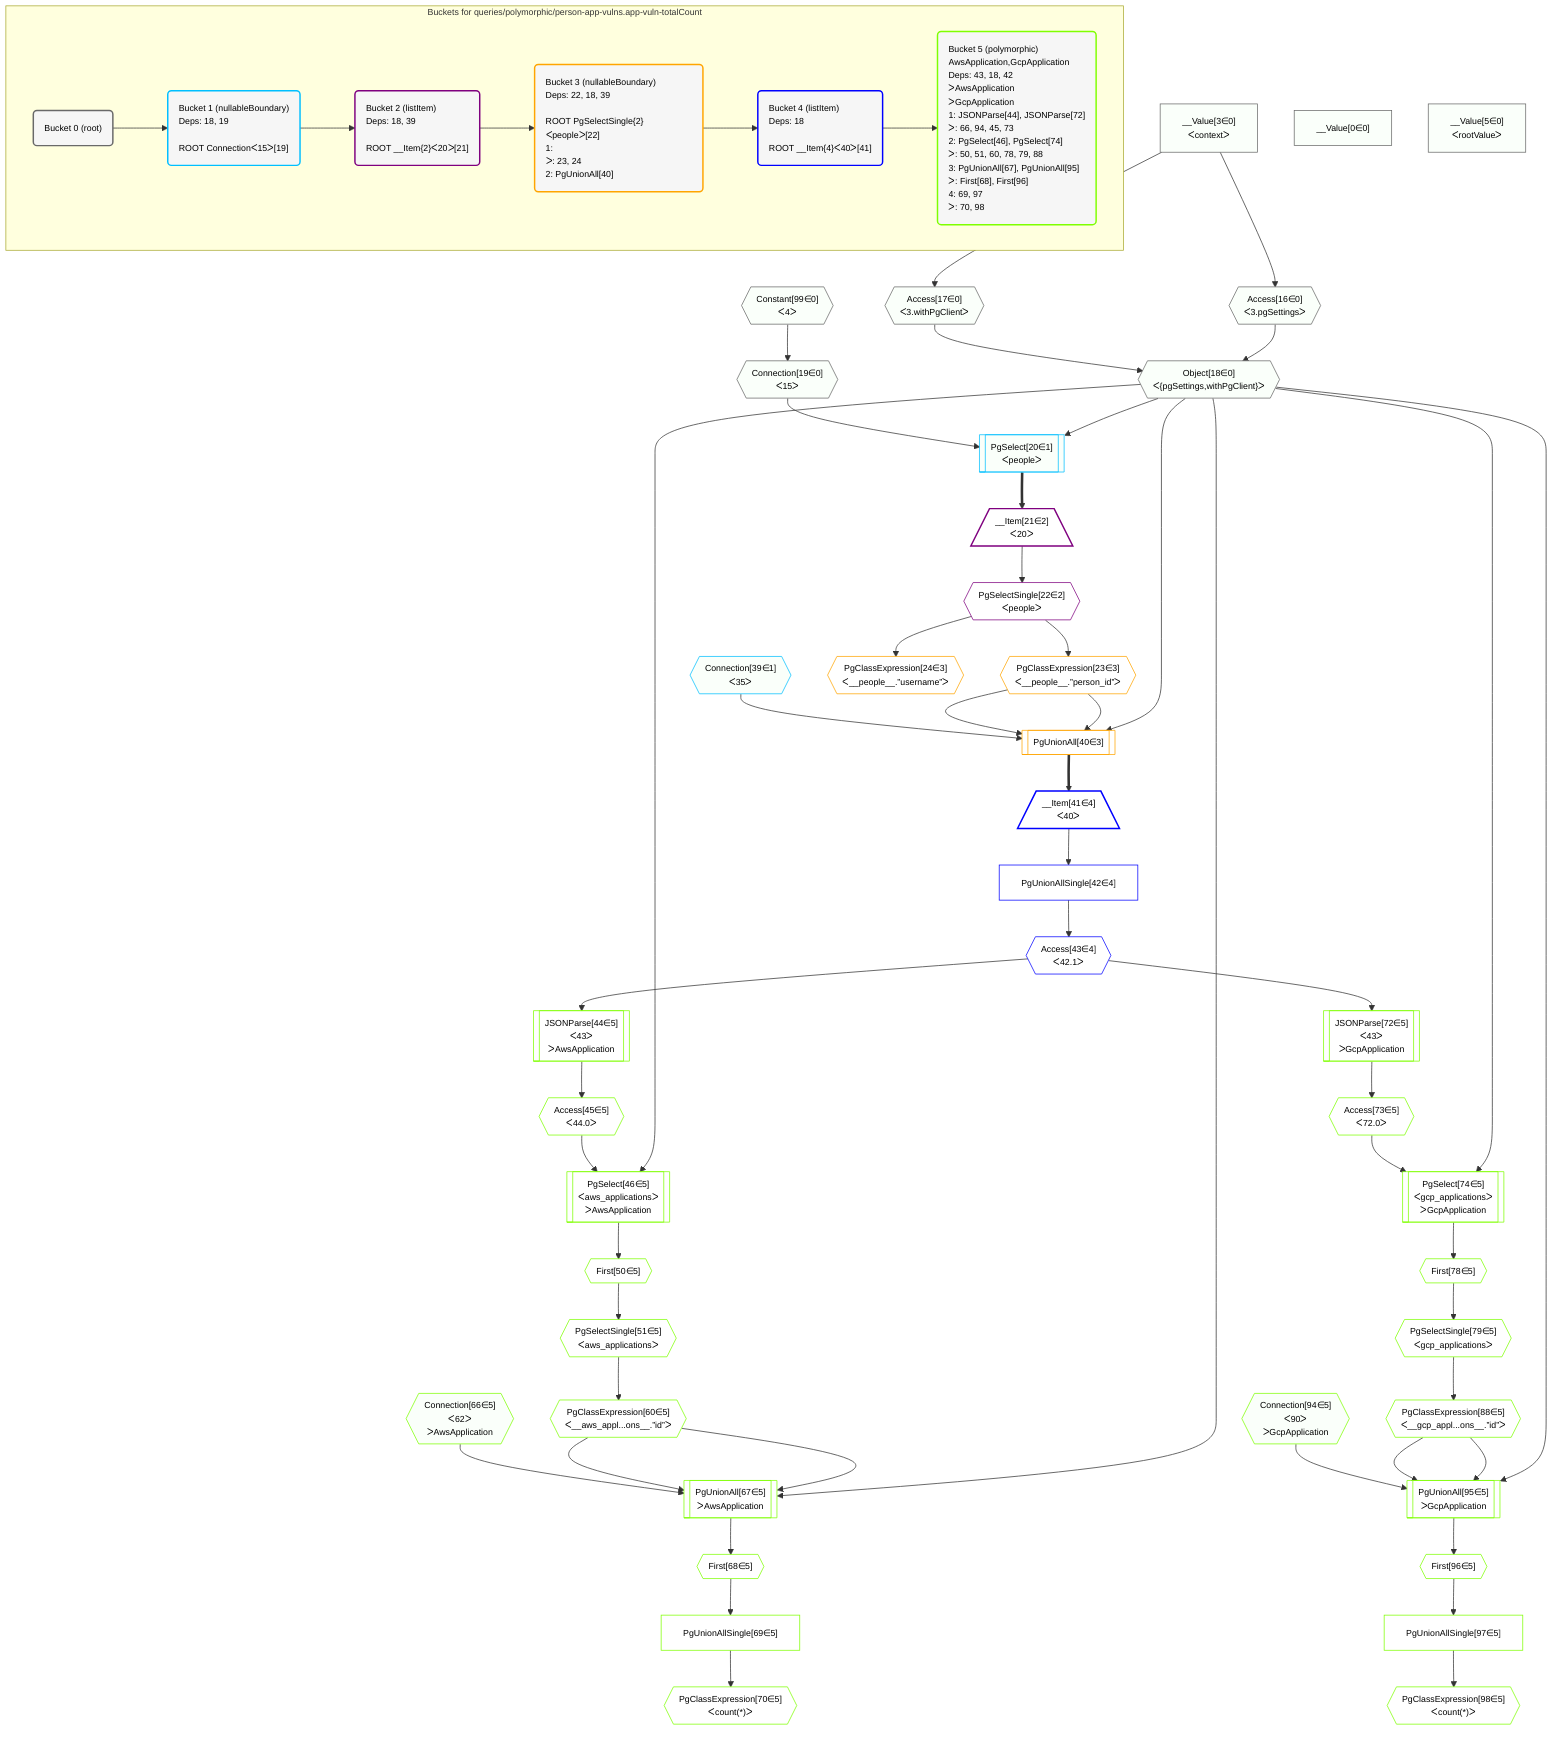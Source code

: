 %%{init: {'themeVariables': { 'fontSize': '12px'}}}%%
graph TD
    classDef path fill:#eee,stroke:#000,color:#000
    classDef plan fill:#fff,stroke-width:1px,color:#000
    classDef itemplan fill:#fff,stroke-width:2px,color:#000
    classDef unbatchedplan fill:#dff,stroke-width:1px,color:#000
    classDef sideeffectplan fill:#fcc,stroke-width:2px,color:#000
    classDef bucket fill:#f6f6f6,color:#000,stroke-width:2px,text-align:left


    %% plan dependencies
    Object18{{"Object[18∈0]<br />ᐸ{pgSettings,withPgClient}ᐳ"}}:::plan
    Access16{{"Access[16∈0]<br />ᐸ3.pgSettingsᐳ"}}:::plan
    Access17{{"Access[17∈0]<br />ᐸ3.withPgClientᐳ"}}:::plan
    Access16 & Access17 --> Object18
    __Value3["__Value[3∈0]<br />ᐸcontextᐳ"]:::plan
    __Value3 --> Access16
    __Value3 --> Access17
    Connection19{{"Connection[19∈0]<br />ᐸ15ᐳ"}}:::plan
    Constant99{{"Constant[99∈0]<br />ᐸ4ᐳ"}}:::plan
    Constant99 --> Connection19
    __Value0["__Value[0∈0]"]:::plan
    __Value5["__Value[5∈0]<br />ᐸrootValueᐳ"]:::plan
    PgSelect20[["PgSelect[20∈1]<br />ᐸpeopleᐳ"]]:::plan
    Object18 & Connection19 --> PgSelect20
    Connection39{{"Connection[39∈1]<br />ᐸ35ᐳ"}}:::plan
    __Item21[/"__Item[21∈2]<br />ᐸ20ᐳ"\]:::itemplan
    PgSelect20 ==> __Item21
    PgSelectSingle22{{"PgSelectSingle[22∈2]<br />ᐸpeopleᐳ"}}:::plan
    __Item21 --> PgSelectSingle22
    PgUnionAll40[["PgUnionAll[40∈3]"]]:::plan
    PgClassExpression23{{"PgClassExpression[23∈3]<br />ᐸ__people__.”person_id”ᐳ"}}:::plan
    Object18 & PgClassExpression23 & PgClassExpression23 & Connection39 --> PgUnionAll40
    PgSelectSingle22 --> PgClassExpression23
    PgClassExpression24{{"PgClassExpression[24∈3]<br />ᐸ__people__.”username”ᐳ"}}:::plan
    PgSelectSingle22 --> PgClassExpression24
    __Item41[/"__Item[41∈4]<br />ᐸ40ᐳ"\]:::itemplan
    PgUnionAll40 ==> __Item41
    PgUnionAllSingle42["PgUnionAllSingle[42∈4]"]:::plan
    __Item41 --> PgUnionAllSingle42
    Access43{{"Access[43∈4]<br />ᐸ42.1ᐳ"}}:::plan
    PgUnionAllSingle42 --> Access43
    PgUnionAll67[["PgUnionAll[67∈5]<br />ᐳAwsApplication"]]:::plan
    PgClassExpression60{{"PgClassExpression[60∈5]<br />ᐸ__aws_appl...ons__.”id”ᐳ"}}:::plan
    Connection66{{"Connection[66∈5]<br />ᐸ62ᐳ<br />ᐳAwsApplication"}}:::plan
    Object18 & PgClassExpression60 & PgClassExpression60 & Connection66 --> PgUnionAll67
    PgUnionAll95[["PgUnionAll[95∈5]<br />ᐳGcpApplication"]]:::plan
    PgClassExpression88{{"PgClassExpression[88∈5]<br />ᐸ__gcp_appl...ons__.”id”ᐳ"}}:::plan
    Connection94{{"Connection[94∈5]<br />ᐸ90ᐳ<br />ᐳGcpApplication"}}:::plan
    Object18 & PgClassExpression88 & PgClassExpression88 & Connection94 --> PgUnionAll95
    PgSelect46[["PgSelect[46∈5]<br />ᐸaws_applicationsᐳ<br />ᐳAwsApplication"]]:::plan
    Access45{{"Access[45∈5]<br />ᐸ44.0ᐳ"}}:::plan
    Object18 & Access45 --> PgSelect46
    PgSelect74[["PgSelect[74∈5]<br />ᐸgcp_applicationsᐳ<br />ᐳGcpApplication"]]:::plan
    Access73{{"Access[73∈5]<br />ᐸ72.0ᐳ"}}:::plan
    Object18 & Access73 --> PgSelect74
    JSONParse44[["JSONParse[44∈5]<br />ᐸ43ᐳ<br />ᐳAwsApplication"]]:::plan
    Access43 --> JSONParse44
    JSONParse44 --> Access45
    First50{{"First[50∈5]"}}:::plan
    PgSelect46 --> First50
    PgSelectSingle51{{"PgSelectSingle[51∈5]<br />ᐸaws_applicationsᐳ"}}:::plan
    First50 --> PgSelectSingle51
    PgSelectSingle51 --> PgClassExpression60
    First68{{"First[68∈5]"}}:::plan
    PgUnionAll67 --> First68
    PgUnionAllSingle69["PgUnionAllSingle[69∈5]"]:::plan
    First68 --> PgUnionAllSingle69
    PgClassExpression70{{"PgClassExpression[70∈5]<br />ᐸcount(*)ᐳ"}}:::plan
    PgUnionAllSingle69 --> PgClassExpression70
    JSONParse72[["JSONParse[72∈5]<br />ᐸ43ᐳ<br />ᐳGcpApplication"]]:::plan
    Access43 --> JSONParse72
    JSONParse72 --> Access73
    First78{{"First[78∈5]"}}:::plan
    PgSelect74 --> First78
    PgSelectSingle79{{"PgSelectSingle[79∈5]<br />ᐸgcp_applicationsᐳ"}}:::plan
    First78 --> PgSelectSingle79
    PgSelectSingle79 --> PgClassExpression88
    First96{{"First[96∈5]"}}:::plan
    PgUnionAll95 --> First96
    PgUnionAllSingle97["PgUnionAllSingle[97∈5]"]:::plan
    First96 --> PgUnionAllSingle97
    PgClassExpression98{{"PgClassExpression[98∈5]<br />ᐸcount(*)ᐳ"}}:::plan
    PgUnionAllSingle97 --> PgClassExpression98

    %% define steps

    subgraph "Buckets for queries/polymorphic/person-app-vulns.app-vuln-totalCount"
    Bucket0("Bucket 0 (root)"):::bucket
    classDef bucket0 stroke:#696969
    class Bucket0,__Value0,__Value3,__Value5,Access16,Access17,Object18,Connection19,Constant99 bucket0
    Bucket1("Bucket 1 (nullableBoundary)<br />Deps: 18, 19<br /><br />ROOT Connectionᐸ15ᐳ[19]"):::bucket
    classDef bucket1 stroke:#00bfff
    class Bucket1,PgSelect20,Connection39 bucket1
    Bucket2("Bucket 2 (listItem)<br />Deps: 18, 39<br /><br />ROOT __Item{2}ᐸ20ᐳ[21]"):::bucket
    classDef bucket2 stroke:#7f007f
    class Bucket2,__Item21,PgSelectSingle22 bucket2
    Bucket3("Bucket 3 (nullableBoundary)<br />Deps: 22, 18, 39<br /><br />ROOT PgSelectSingle{2}ᐸpeopleᐳ[22]<br />1: <br />ᐳ: 23, 24<br />2: PgUnionAll[40]"):::bucket
    classDef bucket3 stroke:#ffa500
    class Bucket3,PgClassExpression23,PgClassExpression24,PgUnionAll40 bucket3
    Bucket4("Bucket 4 (listItem)<br />Deps: 18<br /><br />ROOT __Item{4}ᐸ40ᐳ[41]"):::bucket
    classDef bucket4 stroke:#0000ff
    class Bucket4,__Item41,PgUnionAllSingle42,Access43 bucket4
    Bucket5("Bucket 5 (polymorphic)<br />AwsApplication,GcpApplication<br />Deps: 43, 18, 42<br />ᐳAwsApplication<br />ᐳGcpApplication<br />1: JSONParse[44], JSONParse[72]<br />ᐳ: 66, 94, 45, 73<br />2: PgSelect[46], PgSelect[74]<br />ᐳ: 50, 51, 60, 78, 79, 88<br />3: PgUnionAll[67], PgUnionAll[95]<br />ᐳ: First[68], First[96]<br />4: 69, 97<br />ᐳ: 70, 98"):::bucket
    classDef bucket5 stroke:#7fff00
    class Bucket5,JSONParse44,Access45,PgSelect46,First50,PgSelectSingle51,PgClassExpression60,Connection66,PgUnionAll67,First68,PgUnionAllSingle69,PgClassExpression70,JSONParse72,Access73,PgSelect74,First78,PgSelectSingle79,PgClassExpression88,Connection94,PgUnionAll95,First96,PgUnionAllSingle97,PgClassExpression98 bucket5
    Bucket0 --> Bucket1
    Bucket1 --> Bucket2
    Bucket2 --> Bucket3
    Bucket3 --> Bucket4
    Bucket4 --> Bucket5
    classDef unary fill:#fafffa,borderWidth:8px
    class Object18,Access16,Access17,Connection19,__Value0,__Value3,__Value5,Constant99,PgSelect20,Connection39,Connection66,Connection94 unary
    end